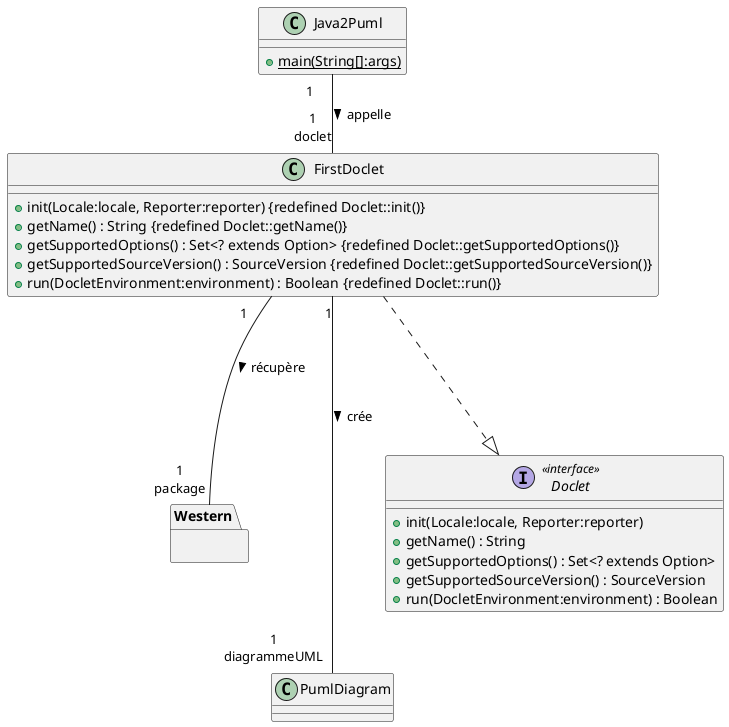 @startuml
'https://plantuml.com/class-diagram

class FirstDoclet
{
    + init(Locale:locale, Reporter:reporter) {redefined Doclet::init()}
    + getName() : String {redefined Doclet::getName()}
    + getSupportedOptions() : Set<? extends Option> {redefined Doclet::getSupportedOptions()}
    + getSupportedSourceVersion() : SourceVersion {redefined Doclet::getSupportedSourceVersion()}
    + run(DocletEnvironment:environment) : Boolean {redefined Doclet::run()}

}


package Western
{

}


class Java2Puml
{
    +{static} main(String[]:args)
}


class PumlDiagram


interface Doclet <<interface>>
{
    + init(Locale:locale, Reporter:reporter)
    + getName() : String
    + getSupportedOptions() : Set<? extends Option>
    + getSupportedSourceVersion() : SourceVersion
    + run(DocletEnvironment:environment) : Boolean
}

FirstDoclet ...|> Doclet
FirstDoclet " 1\t" --- "1\npackage" Western : récupère >
Java2Puml " 1\t" -- "1\ndoclet" FirstDoclet : appelle >
FirstDoclet  " 1" ---- "1\ndiagrammeUML" PumlDiagram : crée >



@enduml